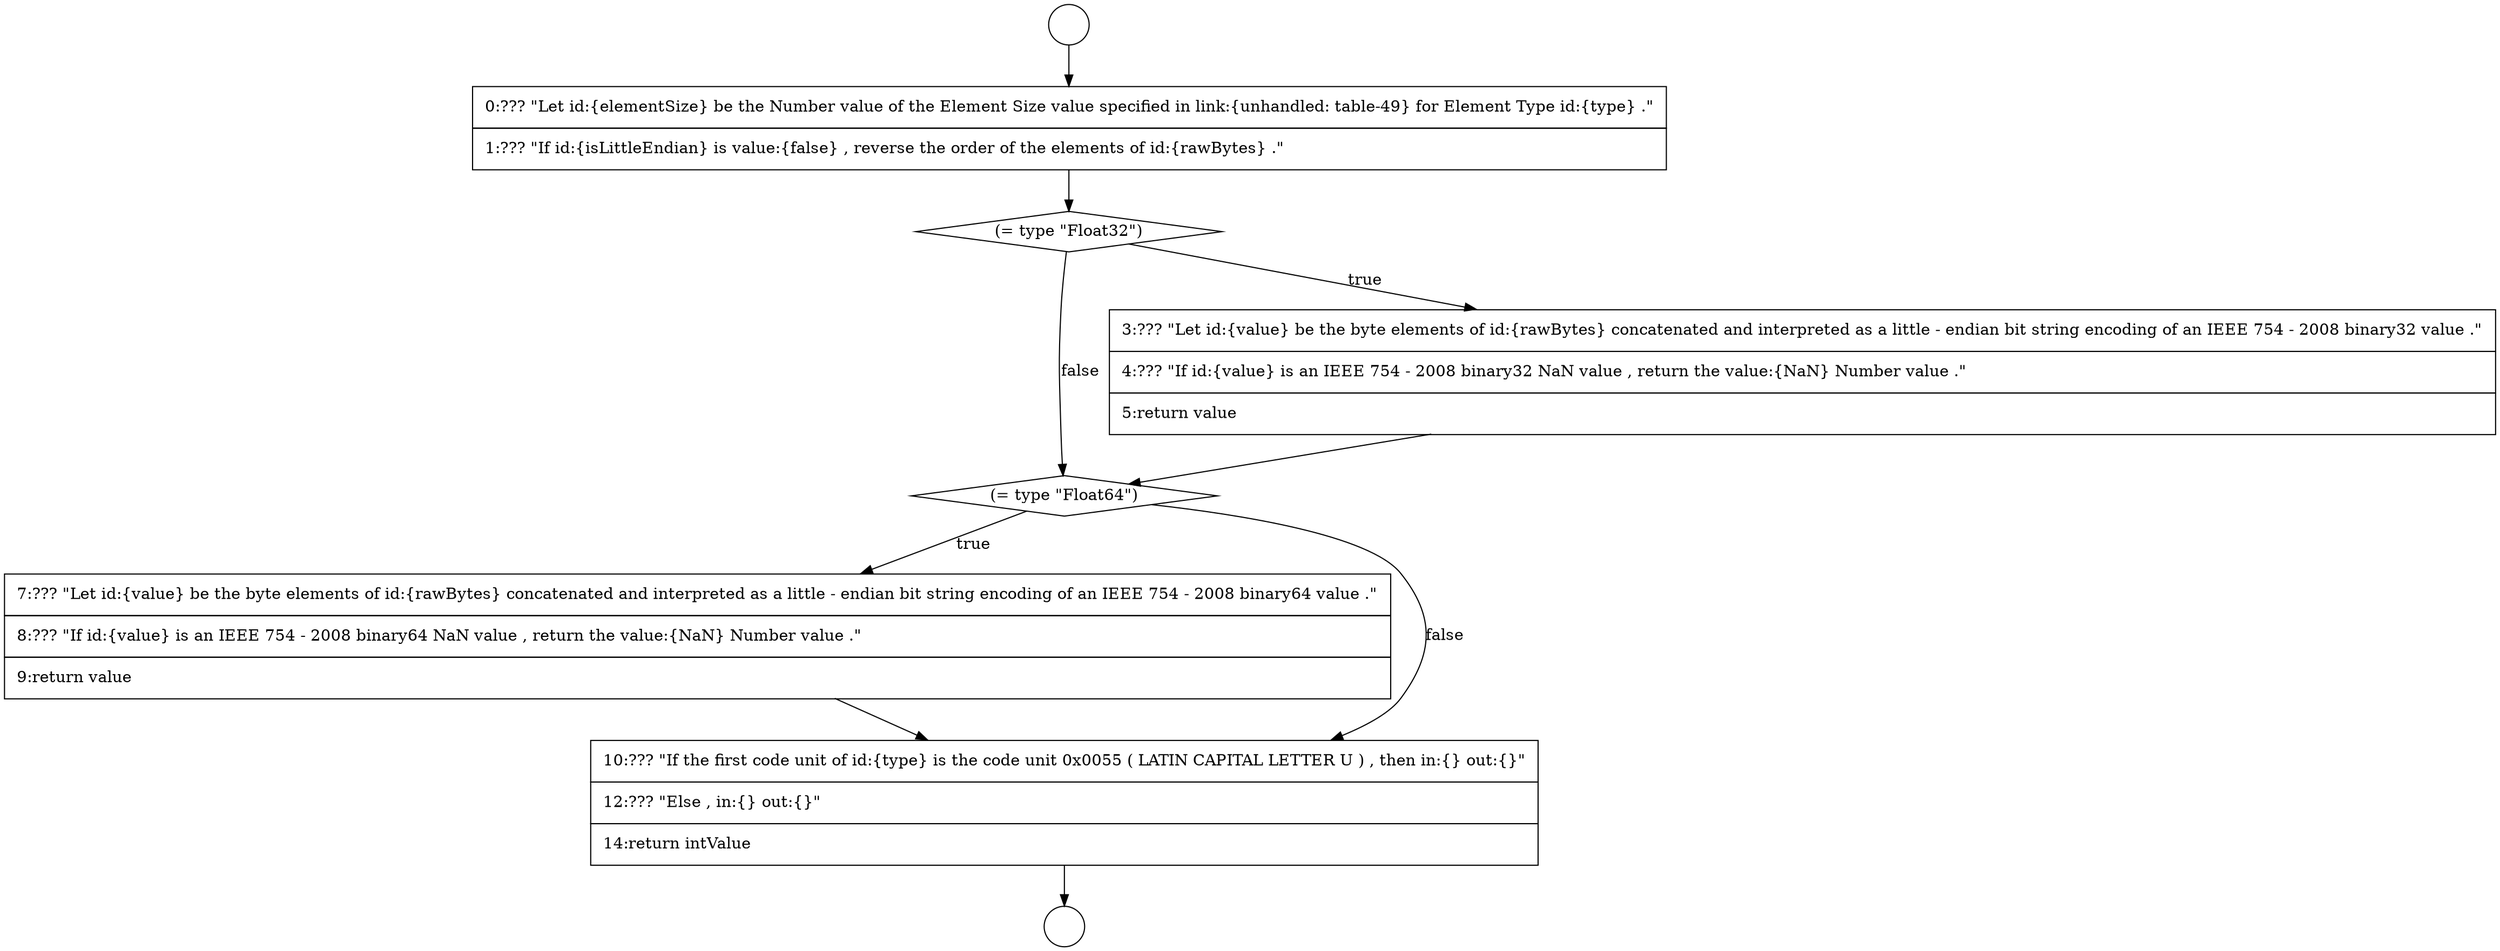 digraph {
  node16131 [shape=diamond, label=<<font color="black">(= type &quot;Float64&quot;)</font>> color="black" fillcolor="white" style=filled]
  node16127 [shape=circle label=" " color="black" fillcolor="white" style=filled]
  node16132 [shape=none, margin=0, label=<<font color="black">
    <table border="0" cellborder="1" cellspacing="0" cellpadding="10">
      <tr><td align="left">7:??? &quot;Let id:{value} be the byte elements of id:{rawBytes} concatenated and interpreted as a little - endian bit string encoding of an IEEE 754 - 2008 binary64 value .&quot;</td></tr>
      <tr><td align="left">8:??? &quot;If id:{value} is an IEEE 754 - 2008 binary64 NaN value , return the value:{NaN} Number value .&quot;</td></tr>
      <tr><td align="left">9:return value</td></tr>
    </table>
  </font>> color="black" fillcolor="white" style=filled]
  node16133 [shape=none, margin=0, label=<<font color="black">
    <table border="0" cellborder="1" cellspacing="0" cellpadding="10">
      <tr><td align="left">10:??? &quot;If the first code unit of id:{type} is the code unit 0x0055 ( LATIN CAPITAL LETTER U ) , then in:{} out:{}&quot;</td></tr>
      <tr><td align="left">12:??? &quot;Else , in:{} out:{}&quot;</td></tr>
      <tr><td align="left">14:return intValue</td></tr>
    </table>
  </font>> color="black" fillcolor="white" style=filled]
  node16128 [shape=none, margin=0, label=<<font color="black">
    <table border="0" cellborder="1" cellspacing="0" cellpadding="10">
      <tr><td align="left">0:??? &quot;Let id:{elementSize} be the Number value of the Element Size value specified in link:{unhandled: table-49} for Element Type id:{type} .&quot;</td></tr>
      <tr><td align="left">1:??? &quot;If id:{isLittleEndian} is value:{false} , reverse the order of the elements of id:{rawBytes} .&quot;</td></tr>
    </table>
  </font>> color="black" fillcolor="white" style=filled]
  node16129 [shape=diamond, label=<<font color="black">(= type &quot;Float32&quot;)</font>> color="black" fillcolor="white" style=filled]
  node16126 [shape=circle label=" " color="black" fillcolor="white" style=filled]
  node16130 [shape=none, margin=0, label=<<font color="black">
    <table border="0" cellborder="1" cellspacing="0" cellpadding="10">
      <tr><td align="left">3:??? &quot;Let id:{value} be the byte elements of id:{rawBytes} concatenated and interpreted as a little - endian bit string encoding of an IEEE 754 - 2008 binary32 value .&quot;</td></tr>
      <tr><td align="left">4:??? &quot;If id:{value} is an IEEE 754 - 2008 binary32 NaN value , return the value:{NaN} Number value .&quot;</td></tr>
      <tr><td align="left">5:return value</td></tr>
    </table>
  </font>> color="black" fillcolor="white" style=filled]
  node16126 -> node16128 [ color="black"]
  node16133 -> node16127 [ color="black"]
  node16132 -> node16133 [ color="black"]
  node16131 -> node16132 [label=<<font color="black">true</font>> color="black"]
  node16131 -> node16133 [label=<<font color="black">false</font>> color="black"]
  node16129 -> node16130 [label=<<font color="black">true</font>> color="black"]
  node16129 -> node16131 [label=<<font color="black">false</font>> color="black"]
  node16130 -> node16131 [ color="black"]
  node16128 -> node16129 [ color="black"]
}
